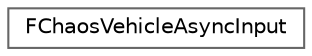digraph "Graphical Class Hierarchy"
{
 // INTERACTIVE_SVG=YES
 // LATEX_PDF_SIZE
  bgcolor="transparent";
  edge [fontname=Helvetica,fontsize=10,labelfontname=Helvetica,labelfontsize=10];
  node [fontname=Helvetica,fontsize=10,shape=box,height=0.2,width=0.4];
  rankdir="LR";
  Node0 [id="Node000000",label="FChaosVehicleAsyncInput",height=0.2,width=0.4,color="grey40", fillcolor="white", style="filled",URL="$df/d46/structFChaosVehicleAsyncInput.html",tooltip="Per Vehicle Input State from Game Thread to Physics Thread."];
}
